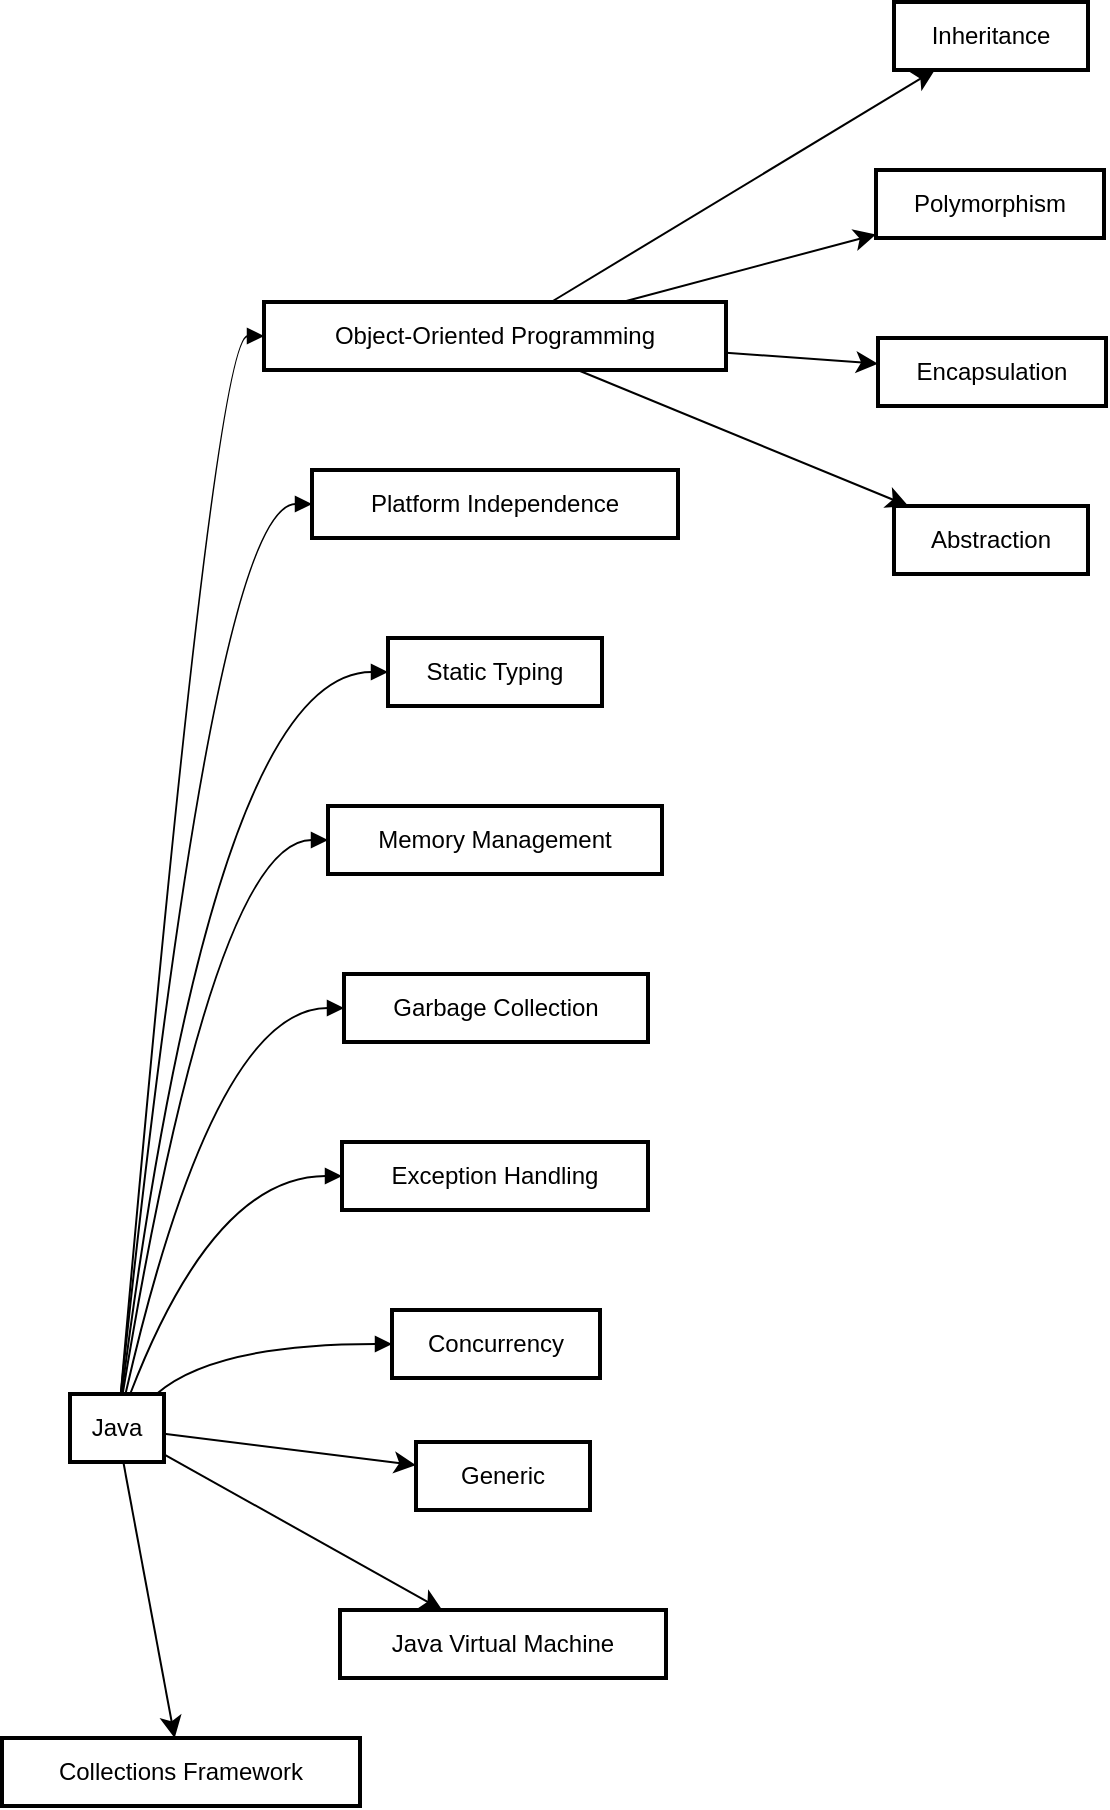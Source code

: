 <mxfile version="24.7.10">
  <diagram name="Java" id="DRr1o6Fy77yyPGRX1w4p">
    <mxGraphModel dx="1834" dy="1204" grid="0" gridSize="10" guides="1" tooltips="1" connect="1" arrows="1" fold="1" page="0" pageScale="1" pageWidth="850" pageHeight="1100" math="0" shadow="0">
      <root>
        <mxCell id="0" />
        <mxCell id="1" parent="0" />
        <mxCell id="Q9XrBwzVl63_mfP44V4U-34" style="edgeStyle=none;curved=1;rounded=0;orthogonalLoop=1;jettySize=auto;html=1;fontSize=12;startSize=8;endSize=8;" edge="1" parent="1" source="2" target="14">
          <mxGeometry relative="1" as="geometry" />
        </mxCell>
        <mxCell id="Q9XrBwzVl63_mfP44V4U-35" style="edgeStyle=none;curved=1;rounded=0;orthogonalLoop=1;jettySize=auto;html=1;fontSize=12;startSize=8;endSize=8;" edge="1" parent="1" source="2" target="15">
          <mxGeometry relative="1" as="geometry" />
        </mxCell>
        <mxCell id="Q9XrBwzVl63_mfP44V4U-36" style="edgeStyle=none;curved=1;rounded=0;orthogonalLoop=1;jettySize=auto;html=1;fontSize=12;startSize=8;endSize=8;" edge="1" parent="1" source="2" target="16">
          <mxGeometry relative="1" as="geometry" />
        </mxCell>
        <mxCell id="2" value="Java" style="whiteSpace=wrap;strokeWidth=2;" parent="1" vertex="1">
          <mxGeometry y="546" width="47" height="34" as="geometry" />
        </mxCell>
        <mxCell id="Q9XrBwzVl63_mfP44V4U-30" style="edgeStyle=none;curved=1;rounded=0;orthogonalLoop=1;jettySize=auto;html=1;fontSize=12;startSize=8;endSize=8;" edge="1" parent="1" source="3" target="12">
          <mxGeometry relative="1" as="geometry" />
        </mxCell>
        <mxCell id="Q9XrBwzVl63_mfP44V4U-31" style="edgeStyle=none;curved=1;rounded=0;orthogonalLoop=1;jettySize=auto;html=1;fontSize=12;startSize=8;endSize=8;" edge="1" parent="1" source="3" target="11">
          <mxGeometry relative="1" as="geometry" />
        </mxCell>
        <mxCell id="Q9XrBwzVl63_mfP44V4U-32" style="edgeStyle=none;curved=1;rounded=0;orthogonalLoop=1;jettySize=auto;html=1;fontSize=12;startSize=8;endSize=8;" edge="1" parent="1" source="3" target="10">
          <mxGeometry relative="1" as="geometry" />
        </mxCell>
        <mxCell id="Q9XrBwzVl63_mfP44V4U-33" style="edgeStyle=none;curved=1;rounded=0;orthogonalLoop=1;jettySize=auto;html=1;fontSize=12;startSize=8;endSize=8;" edge="1" parent="1" source="3" target="13">
          <mxGeometry relative="1" as="geometry" />
        </mxCell>
        <mxCell id="3" value="Object-Oriented Programming" style="whiteSpace=wrap;strokeWidth=2;" parent="1" vertex="1">
          <mxGeometry x="97" width="231" height="34" as="geometry" />
        </mxCell>
        <mxCell id="4" value="Platform Independence" style="whiteSpace=wrap;strokeWidth=2;" parent="1" vertex="1">
          <mxGeometry x="121" y="84" width="183" height="34" as="geometry" />
        </mxCell>
        <mxCell id="5" value="Static Typing" style="whiteSpace=wrap;strokeWidth=2;" parent="1" vertex="1">
          <mxGeometry x="159" y="168" width="107" height="34" as="geometry" />
        </mxCell>
        <mxCell id="6" value="Memory Management" style="whiteSpace=wrap;strokeWidth=2;" parent="1" vertex="1">
          <mxGeometry x="129" y="252" width="167" height="34" as="geometry" />
        </mxCell>
        <mxCell id="7" value="Garbage Collection" style="whiteSpace=wrap;strokeWidth=2;" parent="1" vertex="1">
          <mxGeometry x="137" y="336" width="152" height="34" as="geometry" />
        </mxCell>
        <mxCell id="8" value="Exception Handling" style="whiteSpace=wrap;strokeWidth=2;" parent="1" vertex="1">
          <mxGeometry x="136" y="420" width="153" height="34" as="geometry" />
        </mxCell>
        <mxCell id="9" value="Concurrency" style="whiteSpace=wrap;strokeWidth=2;" parent="1" vertex="1">
          <mxGeometry x="161" y="504" width="104" height="34" as="geometry" />
        </mxCell>
        <mxCell id="10" value="Inheritance" style="whiteSpace=wrap;strokeWidth=2;" parent="1" vertex="1">
          <mxGeometry x="412" y="-150" width="97" height="34" as="geometry" />
        </mxCell>
        <mxCell id="11" value="Polymorphism" style="whiteSpace=wrap;strokeWidth=2;" parent="1" vertex="1">
          <mxGeometry x="403" y="-66" width="114" height="34" as="geometry" />
        </mxCell>
        <mxCell id="12" value="Encapsulation" style="whiteSpace=wrap;strokeWidth=2;" parent="1" vertex="1">
          <mxGeometry x="404" y="18" width="114" height="34" as="geometry" />
        </mxCell>
        <mxCell id="13" value="Abstraction" style="whiteSpace=wrap;strokeWidth=2;" parent="1" vertex="1">
          <mxGeometry x="412" y="102" width="97" height="34" as="geometry" />
        </mxCell>
        <mxCell id="14" value="Generic" style="whiteSpace=wrap;strokeWidth=2;" parent="1" vertex="1">
          <mxGeometry x="173" y="570" width="87" height="34" as="geometry" />
        </mxCell>
        <mxCell id="15" value="Java Virtual Machine" style="whiteSpace=wrap;strokeWidth=2;" parent="1" vertex="1">
          <mxGeometry x="135" y="654" width="163" height="34" as="geometry" />
        </mxCell>
        <mxCell id="16" value="Collections Framework" style="whiteSpace=wrap;strokeWidth=2;" parent="1" vertex="1">
          <mxGeometry x="-34" y="718" width="179" height="34" as="geometry" />
        </mxCell>
        <mxCell id="17" value="" style="curved=1;startArrow=none;endArrow=block;exitX=0.54;exitY=0;entryX=0;entryY=0.5;" parent="1" source="2" target="3" edge="1">
          <mxGeometry relative="1" as="geometry">
            <Array as="points">
              <mxPoint x="72" y="17" />
            </Array>
          </mxGeometry>
        </mxCell>
        <mxCell id="18" value="" style="curved=1;startArrow=none;endArrow=block;exitX=0.54;exitY=0;entryX=0;entryY=0.5;" parent="1" source="2" target="4" edge="1">
          <mxGeometry relative="1" as="geometry">
            <Array as="points">
              <mxPoint x="72" y="101" />
            </Array>
          </mxGeometry>
        </mxCell>
        <mxCell id="19" value="" style="curved=1;startArrow=none;endArrow=block;exitX=0.55;exitY=0;entryX=0;entryY=0.5;" parent="1" source="2" target="5" edge="1">
          <mxGeometry relative="1" as="geometry">
            <Array as="points">
              <mxPoint x="72" y="185" />
            </Array>
          </mxGeometry>
        </mxCell>
        <mxCell id="20" value="" style="curved=1;startArrow=none;endArrow=block;exitX=0.56;exitY=0;entryX=0;entryY=0.5;" parent="1" source="2" target="6" edge="1">
          <mxGeometry relative="1" as="geometry">
            <Array as="points">
              <mxPoint x="72" y="269" />
            </Array>
          </mxGeometry>
        </mxCell>
        <mxCell id="21" value="" style="curved=1;startArrow=none;endArrow=block;exitX=0.59;exitY=0;entryX=0;entryY=0.5;" parent="1" source="2" target="7" edge="1">
          <mxGeometry relative="1" as="geometry">
            <Array as="points">
              <mxPoint x="72" y="353" />
            </Array>
          </mxGeometry>
        </mxCell>
        <mxCell id="22" value="" style="curved=1;startArrow=none;endArrow=block;exitX=0.64;exitY=0;entryX=0;entryY=0.5;" parent="1" source="2" target="8" edge="1">
          <mxGeometry relative="1" as="geometry">
            <Array as="points">
              <mxPoint x="72" y="437" />
            </Array>
          </mxGeometry>
        </mxCell>
        <mxCell id="23" value="" style="curved=1;startArrow=none;endArrow=block;exitX=0.92;exitY=0;entryX=0;entryY=0.5;" parent="1" source="2" target="9" edge="1">
          <mxGeometry relative="1" as="geometry">
            <Array as="points">
              <mxPoint x="72" y="521" />
            </Array>
          </mxGeometry>
        </mxCell>
      </root>
    </mxGraphModel>
  </diagram>
</mxfile>
